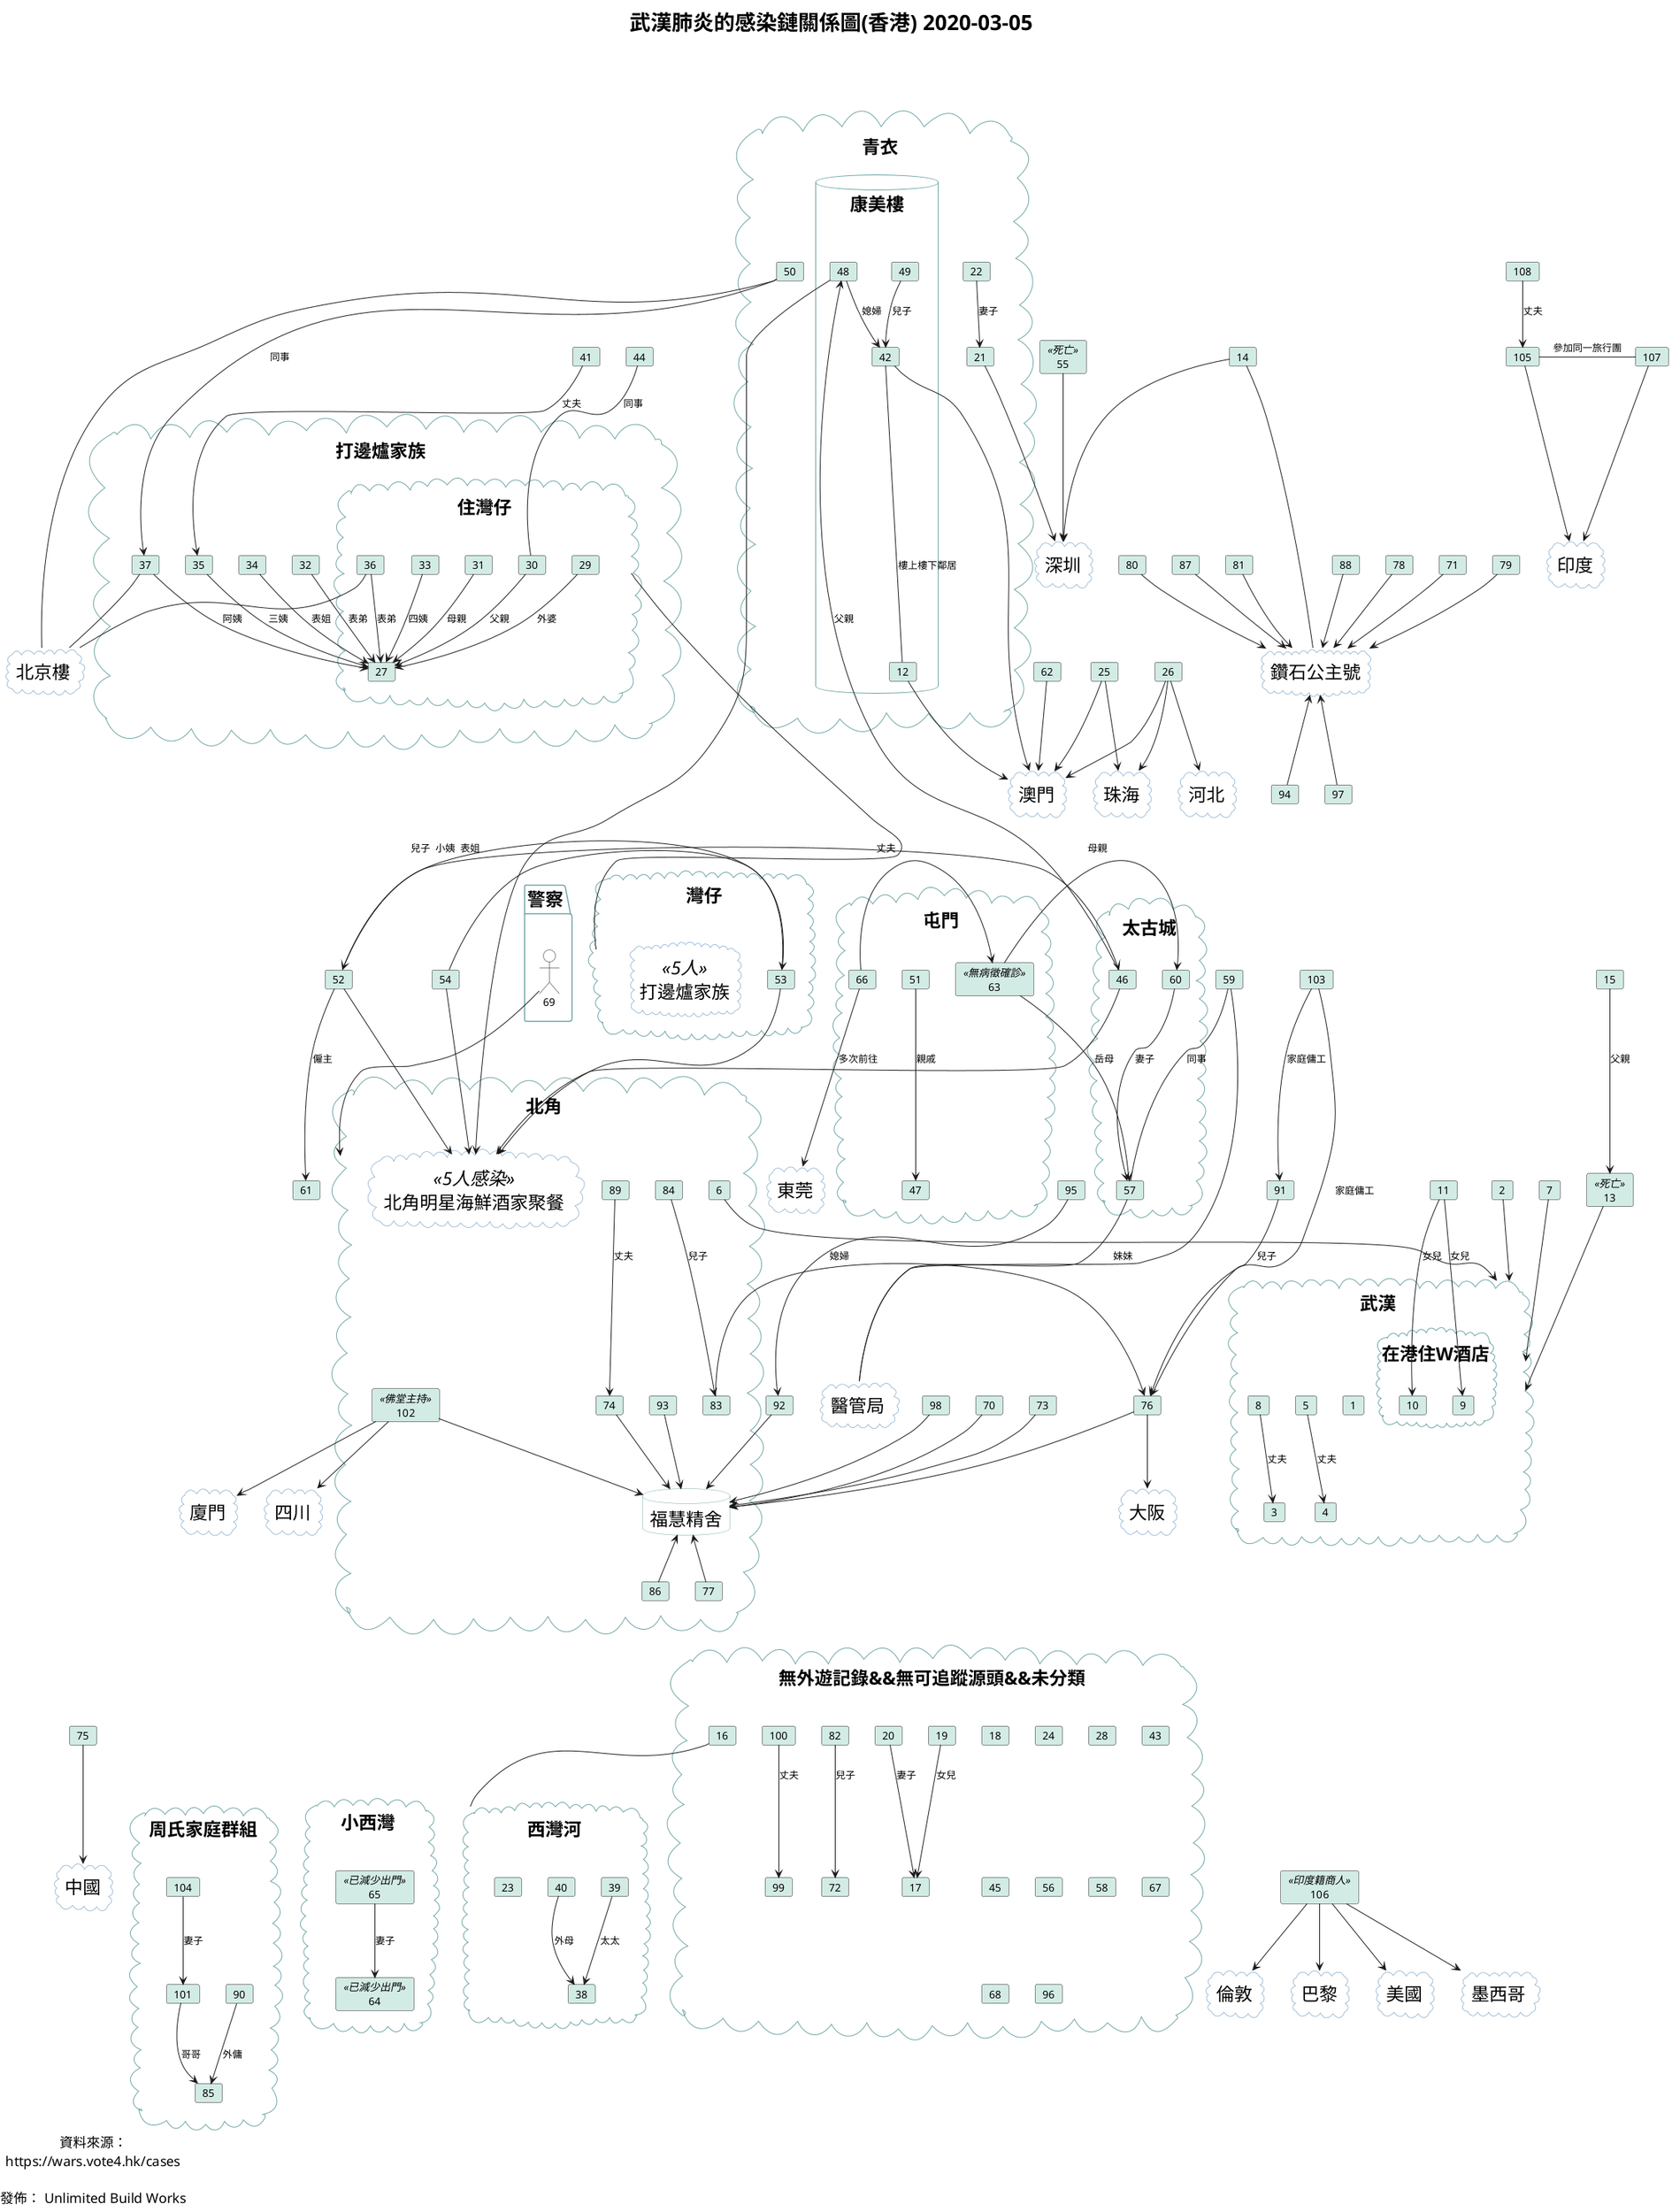 @startuml

title 武漢肺炎的感染鏈關係圖(香港) 2020-03-05\n\n

cloud "深圳" as ShenZhen
card 54

cloud "珠海" as Zhuhai

cloud "北京樓" as PekingRest

cloud "青衣" as TsingYi {

  database "康美樓" as HongMei {
    card 42
    card 12
		card 49
		card 48
    42 --- 12: 樓上樓下鄰居
  }
  card 21
  card 22
  card 50
  22-->21: 妻子
}

cloud "西灣河" as SaiWanHo {
  card 38
  card 40
  card 39
	card 23
  39 --> 38: 太太
  40 --> 38: 外母
}

cloud "小西灣" {
	card 64 <<已減少出門>>
	card 65 <<已減少出門>>
}

package "警察" as Police {
	actor 69
}

card 41
cloud "打邊爐家族" as HotPotFamily {

	cloud "住灣仔" as HotPotFamilyWanChain {
		card 27
		card 29
		card 30
		card 31
		card 33
		card 36
	}

  card 37
  card 32
  card 34
  card 35
  29 --> 27: 外婆
  30 --> 27: 父親
  31 --> 27: 母親
  32 --> 27: 表弟
  33 --> 27: 四姨
  34 --> 27: 表姐
  35 --> 27: 三姨
  36 --> 27: 表弟
  37 --> 27: 阿姨
  41 --> 35: 丈夫
}

card 40
card 39

cloud "無外遊記錄&&無可追蹤源頭&&未分類" as NoRecord {
  card 16
  card 17
  card 18
	card 19
	card 20
  card 24
  card 28
	card 43
	card 45
	card 56
  card 58
	card 67
	card 68
	card 72
	card 82
	card 96
	card 99
	card 100
	100 --> 99: 丈夫
}

cloud "周氏家庭群組" as ChauFamily {
	card 85
	card 90
	card 101
	card 104
	101 --> 85: 哥哥
	90 --> 85: 外傭
	104 --> 101: 妻子
}

cloud "澳門" as Macau

cloud "武漢" as Wuhan {
  card 1
  card 3
  card 4
  card 5
  card 8

  cloud "在港住W酒店" as WHotel {
    card 9
    card 10
  }

  5--> 4: 丈夫
  8--> 3: 丈夫
}

cloud "太古城" as TaikooShing {
	card 46
	card 57
	card 60
}

cloud "灣仔" as WanChai {
	card 53

	cloud 打邊爐家族 <<5人>>
}

cloud "鑽石公主號" as DiamondPrincess

cloud "屯門" as TuenMun {
	card 47
	card 51
	card 63 <<無病徵確診>>
	card 66
}


cloud "醫管局" as HA
cloud "河北"
cloud "東莞"

cloud "北角" as NorthPoint {
	database "福慧精舍"
	card 6
	card 74
	card 77
	card 83
	card 84
	card 86
	card 89
	card 93
	card 102<<佛堂主持>>
	89 --> 74: 丈夫
	cloud "北角明星海鮮酒家聚餐" <<5人感染>>
	102 --> 福慧精舍
}

cloud "中國"
cloud "大阪"
cloud "四川"
cloud "廈門"
cloud "印度" as India
cloud "美國"
cloud "墨西哥"
cloud "倫敦"
cloud "巴黎"

102 --> 四川
102 --> 廈門

card 59
card 14
card 39
card 11
card 2
card 7
card 44
card 52
card 61
card 13 <<死亡>>
card 15
card 25
card 26
card 55 <<死亡>>
card 62
card 70
card 71
card 73
card 75
card 76
card 78
card 79
card 80
card 81
card 87
card 88
card 91
card 92
card 94
card 95
card 97
card 98
card 103
card 105
card 106 <<印度籍商人>>
card 107
card 108

49 --> 42: 兒子
46 --> 48: 父親
21 --> ShenZhen
20 --> 17: 妻子
19 --> 17: 女兒
15 --> 13: 父親
14 --- DiamondPrincess
11 --> 10: 女兒
11 --> 9: 女兒
2 --> Wuhan
6 --> Wuhan
7 --> Wuhan
13 --> Wuhan
44 -- 30: 同事
52 --> 61: 僱主
52 --> 46: 小姨
48 --> 42: 媳婦
42 --> Macau
12 --> Macau
25 --> Macau
25 --> Zhuhai
26 --> Macau
26 --> Zhuhai
26 --> 河北
50 --> 37: 同事
51 --> 47: 親戚
53 -> 52: 兒子
54 -> 53: 表姐
55 --> ShenZhen
59 -- HA
57 -- HA
60 --> 57: 妻子
14 --> ShenZhen
50 --- PekingRest
37 -- PekingRest
36 -- PekingRest
16 -- SaiWanHo
62 --> Macau
63 -> 60: 母親
63-> 57: 岳母
59 -- 57: 同事
65 --> 64: 妻子
66 -> 63: 丈夫
66 --> 東莞: 多次前往
71 --> DiamondPrincess
75 --> 中國
76 --> 大阪
78 --> DiamondPrincess
79 --> DiamondPrincess
91 --> 76: 兒子
DiamondPrincess <-- 94
DiamondPrincess <-- 97

69 --> NorthPoint
70 --> 福慧精舍
73 --> 福慧精舍
74 --> 福慧精舍
76 --> 福慧精舍
92 --> 福慧精舍
93 --> 福慧精舍
98 --> 福慧精舍
福慧精舍 <-- 86
福慧精舍 <-- 77

95 --> 92: 媳婦
103 --> 76: 家庭傭工
103 --> 91: 家庭傭工

80 --> DiamondPrincess
81 --> DiamondPrincess
87 --> DiamondPrincess
88 --> DiamondPrincess

82 --> 72: 兒子
83 -> 76: 妹妹
84 --> 83: 兒子

54 --> 北角明星海鮮酒家聚餐
53 --> 北角明星海鮮酒家聚餐
52 --> 北角明星海鮮酒家聚餐
48 --> 北角明星海鮮酒家聚餐
46 --> 北角明星海鮮酒家聚餐
105 --> India
106 --> 美國
106 --> 墨西哥
106 --> 倫敦
106 --> 巴黎
107 --> India
105 - 107 : 參加同一旅行團
108 --> 105: 丈夫

HotPotFamilyWanChain ---- WanChai

/'Layout
'/

NorthPoint -[hidden]----- ChauFamily
NoRecord -[hidden]- 中國
NoRecord -[hidden]- 小西灣
NoRecord -[hidden]- ChauFamily
NoRecord -[hidden]- 106
TsingYi -[hidden]------ NorthPoint
TsingYi -[hidden]------ HotPotFamily

left footer
資料來源：
https://wars.vote4.hk/cases

發佈： Unlimited Build Works
endfooter

skinparam classAttributeIconSize 0
hide circle
skinparam monochrome false

skinparam class {
	BackgroundColor transparent
}

skinparam node {
	BackgroundColor transparent
}

skinparam cloud {
	FontSize 24
	BorderColor steelblue
	BackgroundColor transparent
}

'skinparam ArrowColor coral
'skinparam ArrowColor firebrick
skinparam ArrowColor black
skinparam TitleFontSize 28
skinparam ActorBackgroundColor transparent

skinparam database {
	FontSize 24
	BorderColor #6ca3a3
	BackgroundColor transparent
}

skinparam package {
	FontSize 24
	BorderColor #6ca3a3
}

skinparam card {
	BackgroundColor d3ebe5
}

skinparam Header {
	FontColor black
}

skinparam actor {
	BackgroundColor transparent
}

skinparam Footer {
	FontSize 18
	FontColor black
}

@enduml
